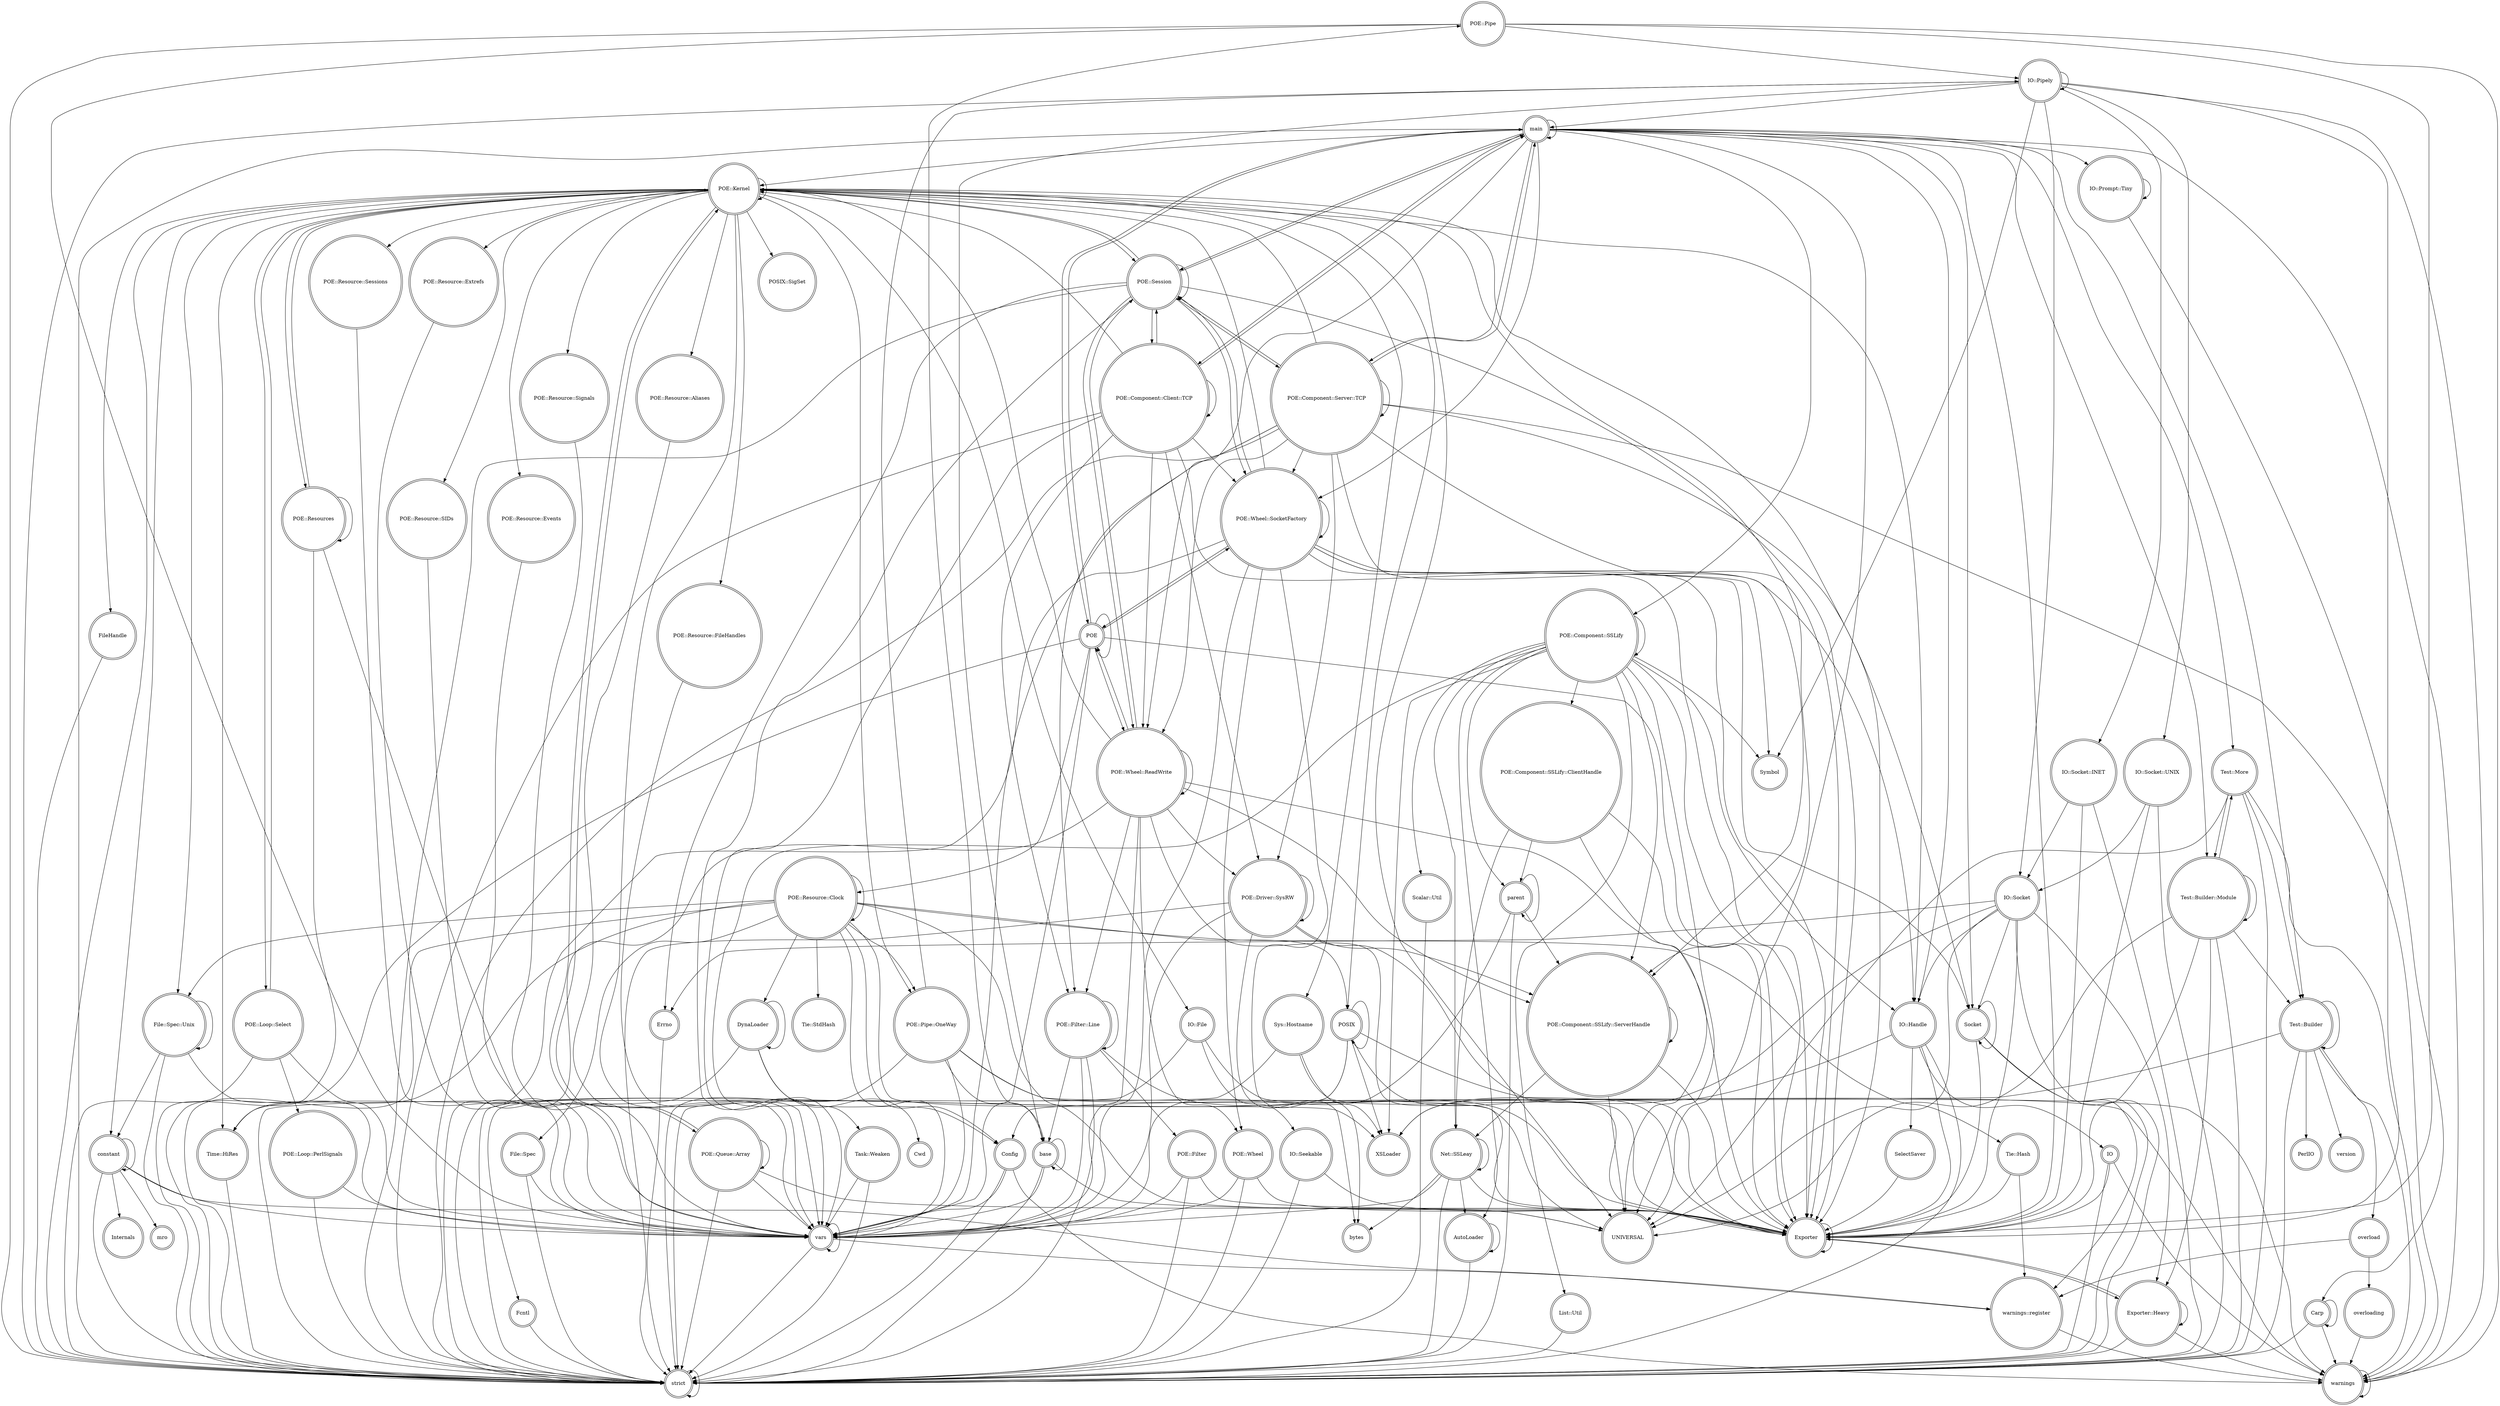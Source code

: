 digraph {
graph [overlap=false]
node [shape=doublecircle];
"List::Util" -> "strict";
"POE::Pipe" -> "strict";
"POE::Component::SSLify" -> "POE::Component::SSLify::ClientHandle";
"POE::Loop::Select" -> "vars";
"POE::Kernel" -> "POSIX::SigSet";
"POE::Wheel::SocketFactory" -> "POE";
"POE::Component::Server::TCP" -> "POE::Wheel::SocketFactory";
"POE" -> "vars";
"Test::More" -> "strict";
"POE::Wheel::ReadWrite" -> "POE::Wheel::ReadWrite";
"main" -> "strict";
"POE::Wheel" -> "Exporter";
"IO::File" -> "IO::Seekable";
"POE::Kernel" -> "POE::Resource::Events";
"POE::Component::Server::TCP" -> "POE::Driver::SysRW";
"Test::More" -> "Test::Builder::Module";
"Test::Builder" -> "PerlIO";
"POE::Resource::Signals" -> "vars";
"AutoLoader" -> "strict";
"POE::Queue::Array" -> "vars";
"Time::HiRes" -> "strict";
"main" -> "Test::Builder::Module";
"overload" -> "overloading";
"POE::Pipe::OneWay" -> "IO::Pipely";
"main" -> "POE";
"POE::Component::SSLify" -> "parent";
"POE::Wheel::ReadWrite" -> "POE";
"IO::Pipely" -> "base";
"Socket" -> "warnings::register";
"POE::Component::SSLify" -> "Exporter";
"POE::Kernel" -> "POE::Pipe::OneWay";
"POE::Driver::SysRW" -> "POE::Component::SSLify::ServerHandle";
"POE::Wheel::ReadWrite" -> "POE::Kernel";
"IO::Pipely" -> "Symbol";
"main" -> "POE::Component::Server::TCP";
"Test::More" -> "Test::Builder";
"POE::Kernel" -> "POE::Resource::SIDs";
"FileHandle" -> "strict";
"POE::Wheel::ReadWrite" -> "strict";
"Test::Builder::Module" -> "strict";
"Sys::Hostname" -> "Exporter";
"POE::Resource::Clock" -> "Tie::StdHash";
"POE::Resource::Clock" -> "vars";
"Test::Builder" -> "version";
"POE::Component::SSLify" -> "POE::Component::SSLify::ServerHandle";
"main" -> "IO::Prompt::Tiny";
"IO::Handle" -> "Exporter";
"POE::Resource::Aliases" -> "vars";
"POE::Component::SSLify" -> "AutoLoader";
"POE" -> "POE::Resource::Clock";
"base" -> "vars";
"IO::Socket" -> "Socket";
"POE::Filter::Line" -> "POE::Filter";
"Test::Builder::Module" -> "Test::Builder::Module";
"POSIX" -> "warnings";
"IO::Handle" -> "strict";
"POE::Session" -> "POE::Component::Client::TCP";
"Test::Builder::Module" -> "Exporter::Heavy";
"POE::Wheel::SocketFactory" -> "Symbol";
"File::Spec::Unix" -> "vars";
"main" -> "POE::Component::SSLify";
"POE::Resources" -> "vars";
"constant" -> "warnings::register";
"File::Spec::Unix" -> "strict";
"POE::Session" -> "POE::Wheel::ReadWrite";
"POE::Kernel" -> "FileHandle";
"main" -> "POE::Kernel";
"POE::Component::Client::TCP" -> "POE::Kernel";
"IO::Handle" -> "XSLoader";
"POE::Wheel::ReadWrite" -> "Exporter";
"main" -> "warnings";
"IO::File" -> "Exporter";
"POE::Resources" -> "POE::Resources";
"POE" -> "POE::Wheel::ReadWrite";
"POE" -> "Exporter";
"IO::Pipely" -> "warnings";
"IO::Pipely" -> "IO::Socket";
"POE::Session" -> "POE::Kernel";
"constant" -> "mro";
"POE::Kernel" -> "POE::Resources";
"POE::Component::Server::TCP" -> "POE::Wheel::ReadWrite";
"main" -> "Socket";
"POE::Wheel::SocketFactory" -> "POE::Wheel::SocketFactory";
"base" -> "strict";
"POE::Kernel" -> "POE::Loop::Select";
"parent" -> "strict";
"Exporter" -> "Exporter";
"POE::Kernel" -> "POE::Resource::FileHandles";
"strict" -> "strict";
"POE::Resource::Clock" -> "File::Spec::Unix";
"POE::Kernel" -> "POE::Resource::Sessions";
"main" -> "Test::Builder";
"POE::Session" -> "Exporter";
"constant" -> "strict";
"Task::Weaken" -> "vars";
"main" -> "POE::Wheel::SocketFactory";
"POE::Resource::Clock" -> "POSIX";
"POE::Component::Client::TCP" -> "strict";
"constant" -> "constant";
"Fcntl" -> "strict";
"parent" -> "POE::Component::SSLify::ServerHandle";
"POE::Kernel" -> "Exporter";
"POE::Resource::Clock" -> "POE::Resource::Clock";
"Test::Builder" -> "overload";
"POE::Wheel::ReadWrite" -> "POE::Driver::SysRW";
"IO::Seekable" -> "strict";
"POE::Filter::Line" -> "strict";
"POE::Component::Client::TCP" -> "POE::Driver::SysRW";
"POE::Kernel" -> "strict";
"main" -> "IO::Handle";
"POE::Driver::SysRW" -> "Exporter";
"DynaLoader" -> "DynaLoader";
"POE::Driver::SysRW" -> "bytes";
"Test::Builder" -> "Test::Builder";
"Net::SSLeay" -> "vars";
"POE::Component::Server::TCP" -> "POE::Filter::Line";
"POE::Pipe::OneWay" -> "strict";
"IO::Pipely" -> "IO::Socket::INET";
"POE" -> "strict";
"Net::SSLeay" -> "bytes";
"POE::Session" -> "strict";
"Test::Builder::Module" -> "Test::Builder";
"POE::Kernel" -> "POE::Resource::Aliases";
"Tie::Hash" -> "Exporter";
"IO::Socket" -> "XSLoader";
"POE::Component::Client::TCP" -> "POE::Component::Client::TCP";
"POE::Resource::Clock" -> "Config";
"POE::Component::Server::TCP" -> "POE::Session";
"overloading" -> "warnings";
"base" -> "POE::Pipe";
"POE::Queue::Array" -> "Exporter";
"POE::Component::SSLify" -> "IO::Handle";
"POE::Resource::Clock" -> "XSLoader";
"POE::Pipe::OneWay" -> "Exporter";
"main" -> "main";
"Exporter::Heavy" -> "warnings";
"constant" -> "vars";
"Task::Weaken" -> "strict";
"POE::Component::Server::TCP" -> "POE::Component::Server::TCP";
"Test::More" -> "warnings";
"POE::Kernel" -> "Time::HiRes";
"POE::Kernel" -> "POSIX";
"POE::Wheel::ReadWrite" -> "POE::Wheel";
"POE::Queue::Array" -> "strict";
"POE::Pipe" -> "warnings";
"POE::Queue::Array" -> "POE::Kernel";
"POSIX" -> "strict";
"POE::Component::SSLify::ClientHandle" -> "UNIVERSAL";
"POE::Kernel" -> "Sys::Hostname";
"POSIX" -> "POSIX";
"POE::Wheel" -> "vars";
"POE::Session" -> "vars";
"Exporter::Heavy" -> "Exporter";
"POE::Kernel" -> "POE::Kernel";
"main" -> "POE::Session";
"POE::Resources" -> "strict";
"Net::SSLeay" -> "Net::SSLeay";
"POE::Kernel" -> "UNIVERSAL";
"IO::Seekable" -> "Exporter";
"POE::Component::Client::TCP" -> "main";
"IO" -> "Exporter";
"DynaLoader" -> "Config";
"Carp" -> "strict";
"POE::Loop::Select" -> "POE::Loop::PerlSignals";
"POE::Component::Server::TCP" -> "Exporter";
"POE::Session" -> "Errno";
"POE::Pipe" -> "vars";
"base" -> "base";
"POE::Wheel::ReadWrite" -> "POE::Component::SSLify::ServerHandle";
"POE::Wheel::ReadWrite" -> "POE::Filter::Line";
"Test::Builder" -> "warnings";
"POE::Component::SSLify::ClientHandle" -> "Exporter";
"POSIX" -> "XSLoader";
"Exporter::Heavy" -> "Exporter::Heavy";
"File::Spec" -> "vars";
"main" -> "Test::More";
"IO" -> "warnings";
"POE::Kernel" -> "vars";
"Socket" -> "Socket";
"POE::Component::Server::TCP" -> "POE::Kernel";
"Test::Builder" -> "Config";
"POE::Session" -> "POE::Wheel::SocketFactory";
"Socket" -> "strict";
"POE::Component::Client::TCP" -> "Exporter";
"File::Spec::Unix" -> "File::Spec::Unix";
"POE::Component::Client::TCP" -> "POE::Wheel::SocketFactory";
"Net::SSLeay" -> "AutoLoader";
"Tie::Hash" -> "warnings::register";
"POE::Resource::Clock" -> "POE::Pipe::OneWay";
"warnings" -> "warnings";
"POE::Resource::Extrefs" -> "vars";
"POE::Component::SSLify::ServerHandle" -> "POE::Component::SSLify::ServerHandle";
"POSIX" -> "Exporter";
"IO::Socket::UNIX" -> "strict";
"POE::Wheel::SocketFactory" -> "IO::Handle";
"Test::Builder::Module" -> "Exporter";
"IO::Pipely" -> "IO::Socket::UNIX";
"Net::SSLeay" -> "strict";
"POE::Driver::SysRW" -> "POE::Driver::SysRW";
"POE::Component::Client::TCP" -> "vars";
"POE::Resource::Clock" -> "File::Spec";
"POE::Loop::PerlSignals" -> "vars";
"POE::Driver::SysRW" -> "strict";
"POE::Component::SSLify" -> "Net::SSLeay";
"POE::Wheel::ReadWrite" -> "UNIVERSAL";
"POE::Resource::Events" -> "vars";
"POE::Filter" -> "vars";
"POE::Loop::Select" -> "POE::Kernel";
"POE::Component::SSLify" -> "XSLoader";
"Config" -> "warnings";
"IO::Socket::INET" -> "IO::Socket";
"POE::Component::SSLify" -> "Scalar::Util";
"Config" -> "strict";
"IO::Prompt::Tiny" -> "IO::Prompt::Tiny";
"POE::Wheel::ReadWrite" -> "POE::Session";
"File::Spec::Unix" -> "constant";
"POE::Resource::Clock" -> "DynaLoader";
"POE::Component::Server::TCP" -> "POE::Component::SSLify::ServerHandle";
"POE::Component::Server::TCP" -> "vars";
"POE::Component::Server::TCP" -> "warnings";
"POE::Filter" -> "strict";
"IO::Socket::UNIX" -> "IO::Socket";
"Config" -> "vars";
"POE::Component::Client::TCP" -> "POE::Wheel::ReadWrite";
"POE::Kernel" -> "POE::Component::SSLify::ServerHandle";
"POE::Loop::Select" -> "strict";
"File::Spec" -> "strict";
"IO::Socket::INET" -> "Exporter";
"POE::Resource::Clock" -> "UNIVERSAL";
"POE::Kernel" -> "POE::Session";
"POE::Wheel::SocketFactory" -> "Exporter";
"IO::Socket::UNIX" -> "Exporter";
"POE::Wheel" -> "strict";
"POE::Pipe" -> "Exporter";
"POE::Kernel" -> "constant";
"DynaLoader" -> "Time::HiRes";
"POE::Resource::Clock" -> "Time::HiRes";
"POE::Wheel::SocketFactory" -> "bytes";
"main" -> "Exporter";
"SelectSaver" -> "Exporter";
"POE::Resource::Clock" -> "strict";
"IO::Pipely" -> "strict";
"POE::Loop::PerlSignals" -> "strict";
"POE::Wheel::SocketFactory" -> "POE::Wheel";
"POE::Pipe" -> "IO::Pipely";
"POE" -> "main";
"POE::Wheel::SocketFactory" -> "vars";
"POE::Driver::SysRW" -> "vars";
"IO::Pipely" -> "main";
"POE::Pipe::OneWay" -> "warnings";
"vars" -> "vars";
"IO" -> "strict";
"parent" -> "parent";
"AutoLoader" -> "AutoLoader";
"main" -> "POE::Wheel::ReadWrite";
"Scalar::Util" -> "strict";
"POE::Resource::FileHandles" -> "vars";
"IO::Pipely" -> "Exporter";
"POE::Queue::Array" -> "POE::Queue::Array";
"Test::Builder::Module" -> "Test::More";
"POE::Component::SSLify::ServerHandle" -> "Net::SSLeay";
"Test::Builder" -> "strict";
"IO::Socket" -> "Exporter";
"POE" -> "POE::Wheel::SocketFactory";
"POE::Filter::Line" -> "vars";
"POE::Filter" -> "Exporter";
"constant" -> "Internals";
"POE::Wheel::ReadWrite" -> "vars";
"POE::Kernel" -> "File::Spec::Unix";
"POE::Component::SSLify" -> "List::Util";
"POE::Resource::SIDs" -> "vars";
"IO::Socket::INET" -> "strict";
"Test::More" -> "UNIVERSAL";
"POE::Filter::Line" -> "Exporter";
"POE::Component::Client::TCP" -> "POE::Filter::Line";
"POE::Filter::Line" -> "base";
"IO::Prompt::Tiny" -> "Carp";
"vars" -> "strict";
"vars" -> "warnings::register";
"POE::Session" -> "POE::Session";
"IO::Handle" -> "SelectSaver";
"POE::Component::SSLify" -> "POE::Component::SSLify";
"POE::Component::Client::TCP" -> "POE::Session";
"IO::File" -> "strict";
"Carp" -> "Carp";
"parent" -> "vars";
"POE::Kernel" -> "POE::Queue::Array";
"DynaLoader" -> "Cwd";
"IO::Pipely" -> "IO::Pipely";
"POE::Component::SSLify::ClientHandle" -> "parent";
"Sys::Hostname" -> "strict";
"POSIX" -> "Fcntl";
"POE::Component::Server::TCP" -> "Socket";
"main" -> "POE::Component::Client::TCP";
"POE::Component::Server::TCP" -> "main";
"POE::Component::Server::TCP" -> "strict";
"POE::Resources" -> "POE::Kernel";
"IO::Socket" -> "Errno";
"POE::Component::SSLify" -> "UNIVERSAL";
"Carp" -> "warnings";
"POE::Kernel" -> "POE::Resource::Signals";
"POE::Wheel::SocketFactory" -> "Socket";
"IO::Socket" -> "UNIVERSAL";
"POE::Wheel::SocketFactory" -> "strict";
"POE::Component::SSLify" -> "Task::Weaken";
"POE::Component::SSLify::ServerHandle" -> "Exporter";
"IO::Handle" -> "IO";
"Sys::Hostname" -> "XSLoader";
"POE::Session" -> "main";
"Errno" -> "strict";
"warnings::register" -> "warnings";
"Exporter::Heavy" -> "strict";
"POE::Pipe::OneWay" -> "base";
"base" -> "UNIVERSAL";
"POE::Component::SSLify::ServerHandle" -> "UNIVERSAL";
"IO::Socket" -> "Exporter::Heavy";
"POE::Filter::Line" -> "POE::Filter::Line";
"POE" -> "POE";
"POE::Component::SSLify::ClientHandle" -> "Net::SSLeay";
"Net::SSLeay" -> "Exporter";
"POE::Wheel::SocketFactory" -> "POE::Kernel";
"POE::Resource::Sessions" -> "vars";
"IO::Socket" -> "strict";
"main" -> "UNIVERSAL";
"POE::Pipe::OneWay" -> "vars";
"POE::Wheel::SocketFactory" -> "POE::Session";
"POE::Kernel" -> "IO::File";
"POE::Session" -> "POE::Component::Server::TCP";
"Socket" -> "Exporter";
"IO::Socket" -> "IO::Handle";
"POE::Component::SSLify" -> "Symbol";
"Test::Builder::Module" -> "UNIVERSAL";
"Exporter" -> "Exporter::Heavy";
"POE::Kernel" -> "POE::Resource::Extrefs";
"POE::Resource::Clock" -> "Tie::Hash";
"overload" -> "warnings::register";
"POE::Kernel" -> "IO::Handle";
}
